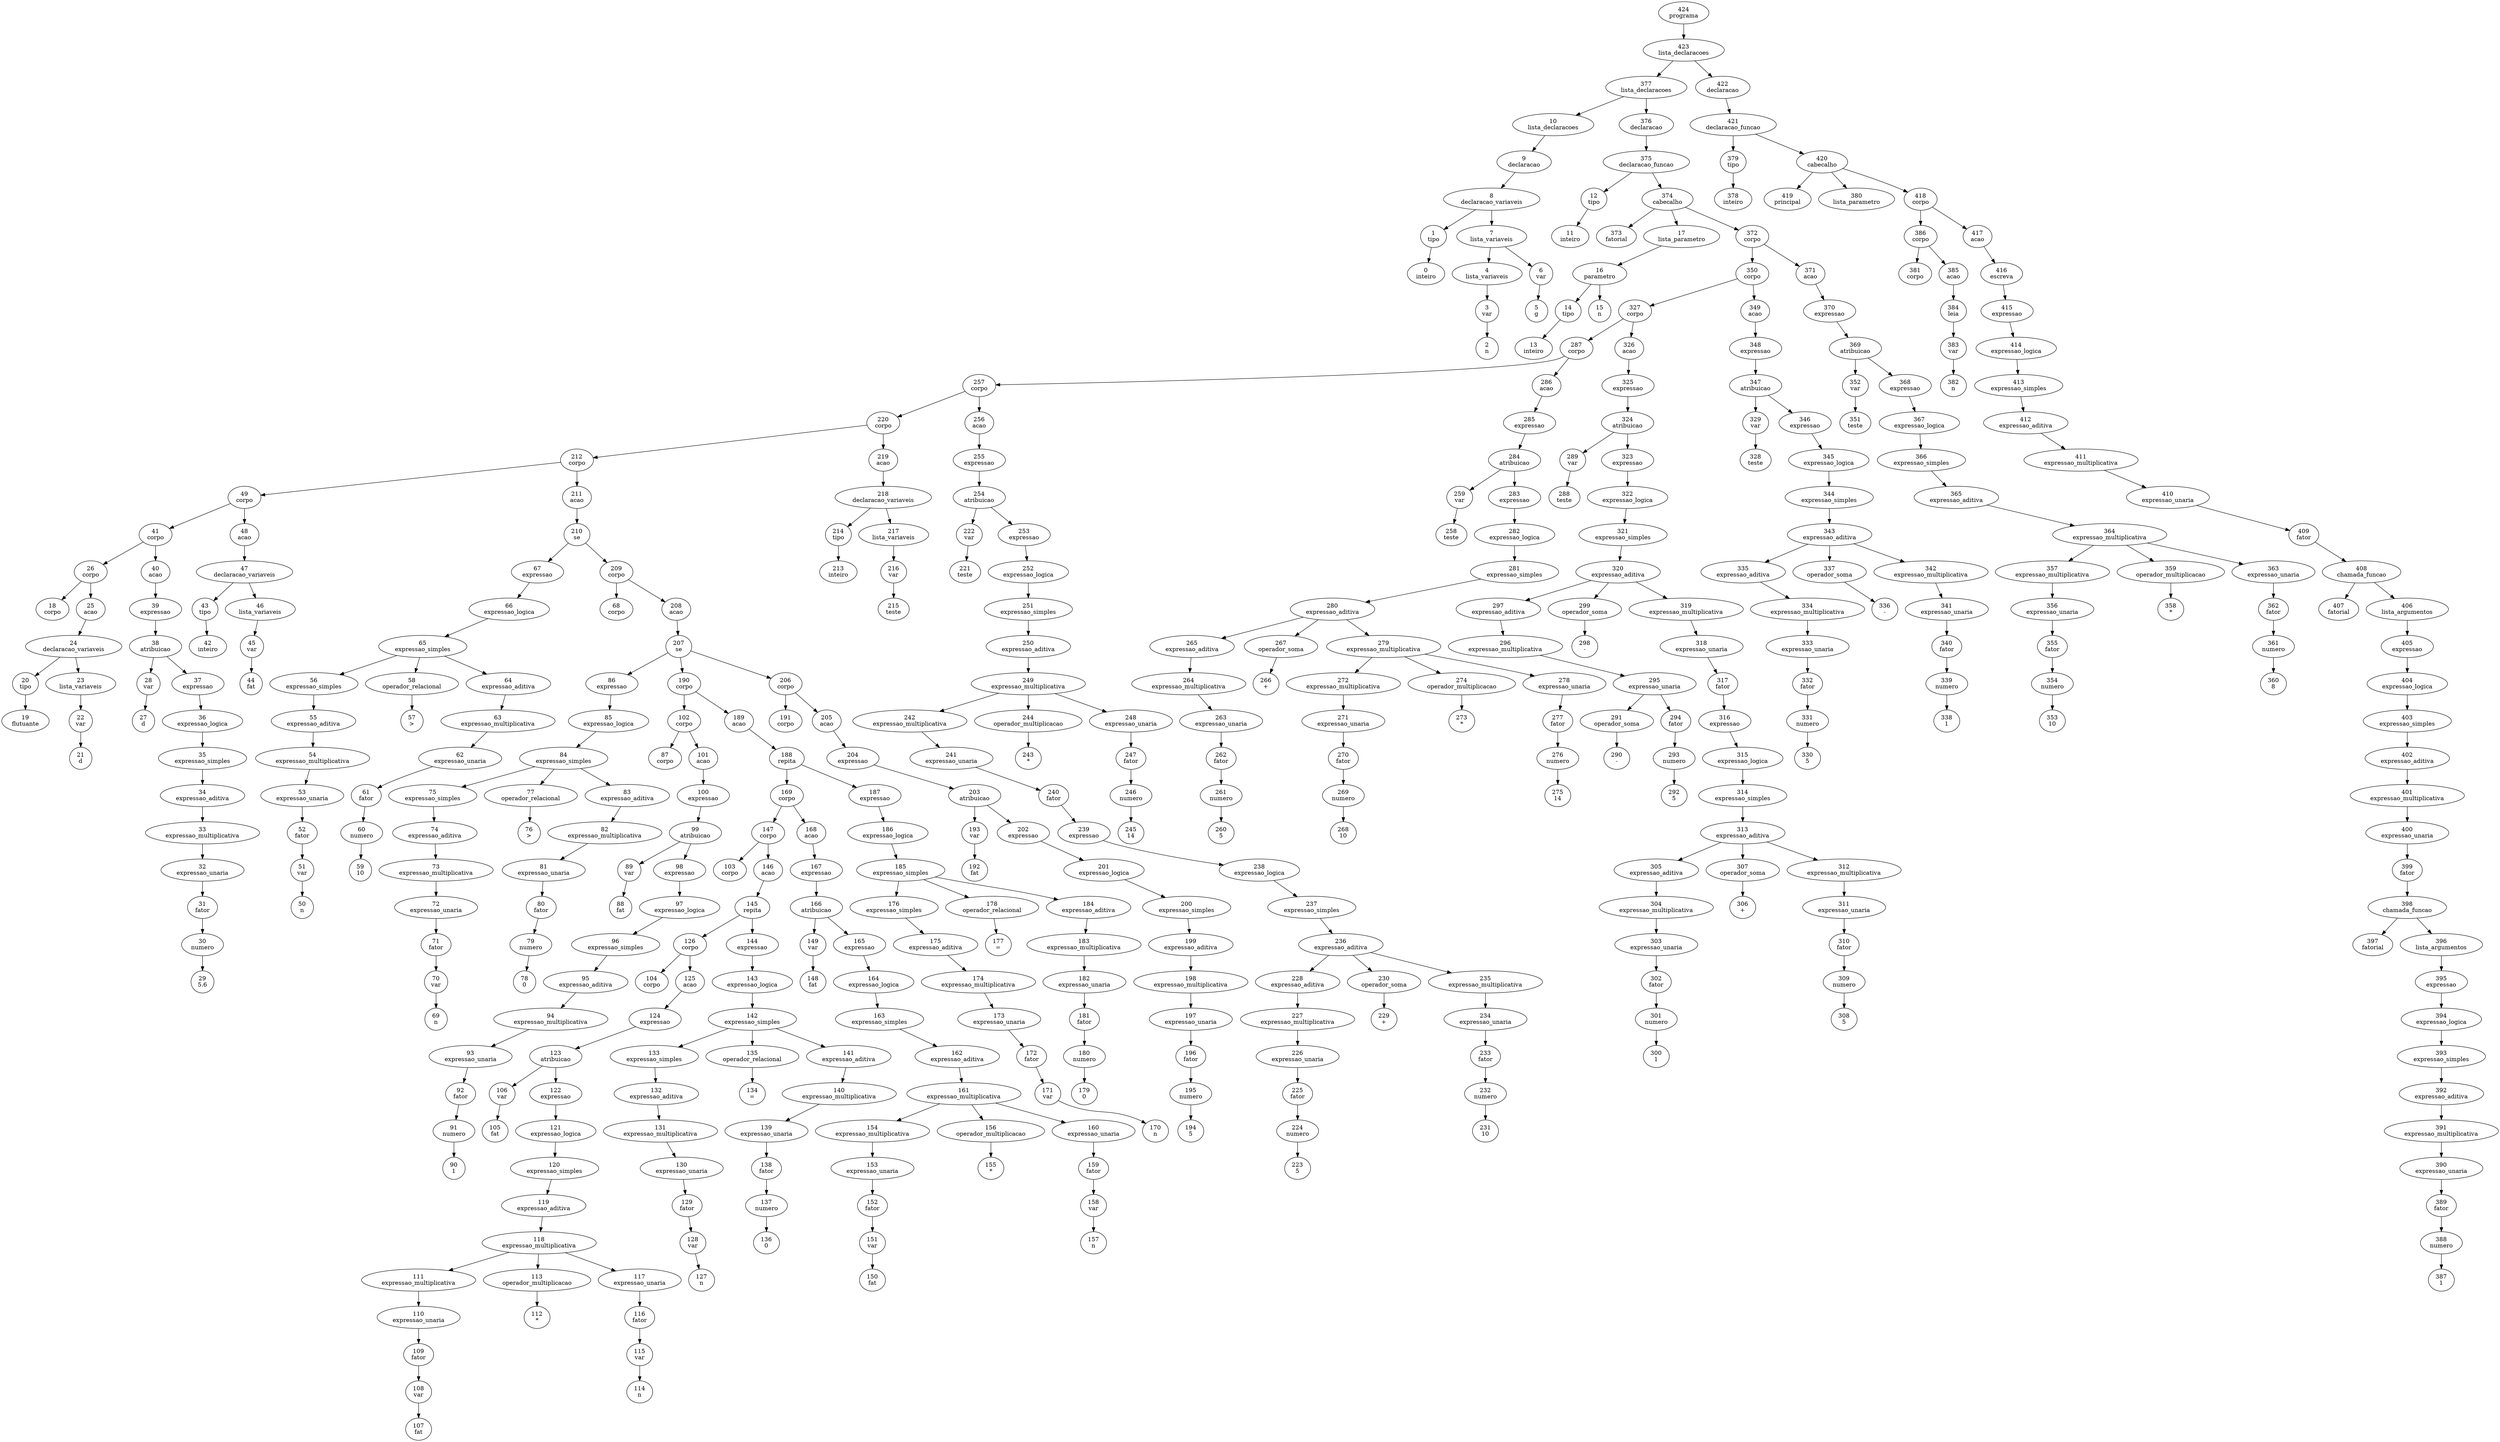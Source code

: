 // Análise sintática
digraph {
	"424
programa"
	"423
lista_declaracoes"
	"424
programa" -> "423
lista_declaracoes"
	"377
lista_declaracoes"
	"423
lista_declaracoes" -> "377
lista_declaracoes"
	"10
lista_declaracoes"
	"377
lista_declaracoes" -> "10
lista_declaracoes"
	"9
declaracao"
	"10
lista_declaracoes" -> "9
declaracao"
	"8
declaracao_variaveis"
	"9
declaracao" -> "8
declaracao_variaveis"
	"1
tipo"
	"8
declaracao_variaveis" -> "1
tipo"
	"0
inteiro"
	"1
tipo" -> "0
inteiro"
	"7
lista_variaveis"
	"8
declaracao_variaveis" -> "7
lista_variaveis"
	"4
lista_variaveis"
	"7
lista_variaveis" -> "4
lista_variaveis"
	"3
var"
	"4
lista_variaveis" -> "3
var"
	"2
n"
	"3
var" -> "2
n"
	"6
var"
	"7
lista_variaveis" -> "6
var"
	"5
g"
	"6
var" -> "5
g"
	"376
declaracao"
	"377
lista_declaracoes" -> "376
declaracao"
	"375
declaracao_funcao"
	"376
declaracao" -> "375
declaracao_funcao"
	"12
tipo"
	"375
declaracao_funcao" -> "12
tipo"
	"11
inteiro"
	"12
tipo" -> "11
inteiro"
	"374
cabecalho"
	"375
declaracao_funcao" -> "374
cabecalho"
	"373
fatorial"
	"374
cabecalho" -> "373
fatorial"
	"17
lista_parametro"
	"374
cabecalho" -> "17
lista_parametro"
	"16
parametro"
	"17
lista_parametro" -> "16
parametro"
	"14
tipo"
	"16
parametro" -> "14
tipo"
	"13
inteiro"
	"14
tipo" -> "13
inteiro"
	"15
n"
	"16
parametro" -> "15
n"
	"372
corpo"
	"374
cabecalho" -> "372
corpo"
	"350
corpo"
	"372
corpo" -> "350
corpo"
	"327
corpo"
	"350
corpo" -> "327
corpo"
	"287
corpo"
	"327
corpo" -> "287
corpo"
	"257
corpo"
	"287
corpo" -> "257
corpo"
	"220
corpo"
	"257
corpo" -> "220
corpo"
	"212
corpo"
	"220
corpo" -> "212
corpo"
	"49
corpo"
	"212
corpo" -> "49
corpo"
	"41
corpo"
	"49
corpo" -> "41
corpo"
	"26
corpo"
	"41
corpo" -> "26
corpo"
	"18
corpo"
	"26
corpo" -> "18
corpo"
	"25
acao"
	"26
corpo" -> "25
acao"
	"24
declaracao_variaveis"
	"25
acao" -> "24
declaracao_variaveis"
	"20
tipo"
	"24
declaracao_variaveis" -> "20
tipo"
	"19
flutuante"
	"20
tipo" -> "19
flutuante"
	"23
lista_variaveis"
	"24
declaracao_variaveis" -> "23
lista_variaveis"
	"22
var"
	"23
lista_variaveis" -> "22
var"
	"21
d"
	"22
var" -> "21
d"
	"40
acao"
	"41
corpo" -> "40
acao"
	"39
expressao"
	"40
acao" -> "39
expressao"
	"38
atribuicao"
	"39
expressao" -> "38
atribuicao"
	"28
var"
	"38
atribuicao" -> "28
var"
	"27
d"
	"28
var" -> "27
d"
	"37
expressao"
	"38
atribuicao" -> "37
expressao"
	"36
expressao_logica"
	"37
expressao" -> "36
expressao_logica"
	"35
expressao_simples"
	"36
expressao_logica" -> "35
expressao_simples"
	"34
expressao_aditiva"
	"35
expressao_simples" -> "34
expressao_aditiva"
	"33
expressao_multiplicativa"
	"34
expressao_aditiva" -> "33
expressao_multiplicativa"
	"32
expressao_unaria"
	"33
expressao_multiplicativa" -> "32
expressao_unaria"
	"31
fator"
	"32
expressao_unaria" -> "31
fator"
	"30
numero"
	"31
fator" -> "30
numero"
	"29
5.6"
	"30
numero" -> "29
5.6"
	"48
acao"
	"49
corpo" -> "48
acao"
	"47
declaracao_variaveis"
	"48
acao" -> "47
declaracao_variaveis"
	"43
tipo"
	"47
declaracao_variaveis" -> "43
tipo"
	"42
inteiro"
	"43
tipo" -> "42
inteiro"
	"46
lista_variaveis"
	"47
declaracao_variaveis" -> "46
lista_variaveis"
	"45
var"
	"46
lista_variaveis" -> "45
var"
	"44
fat"
	"45
var" -> "44
fat"
	"211
acao"
	"212
corpo" -> "211
acao"
	"210
se"
	"211
acao" -> "210
se"
	"67
expressao"
	"210
se" -> "67
expressao"
	"66
expressao_logica"
	"67
expressao" -> "66
expressao_logica"
	"65
expressao_simples"
	"66
expressao_logica" -> "65
expressao_simples"
	"56
expressao_simples"
	"65
expressao_simples" -> "56
expressao_simples"
	"55
expressao_aditiva"
	"56
expressao_simples" -> "55
expressao_aditiva"
	"54
expressao_multiplicativa"
	"55
expressao_aditiva" -> "54
expressao_multiplicativa"
	"53
expressao_unaria"
	"54
expressao_multiplicativa" -> "53
expressao_unaria"
	"52
fator"
	"53
expressao_unaria" -> "52
fator"
	"51
var"
	"52
fator" -> "51
var"
	"50
n"
	"51
var" -> "50
n"
	"58
operador_relacional"
	"65
expressao_simples" -> "58
operador_relacional"
	"57
>"
	"58
operador_relacional" -> "57
>"
	"64
expressao_aditiva"
	"65
expressao_simples" -> "64
expressao_aditiva"
	"63
expressao_multiplicativa"
	"64
expressao_aditiva" -> "63
expressao_multiplicativa"
	"62
expressao_unaria"
	"63
expressao_multiplicativa" -> "62
expressao_unaria"
	"61
fator"
	"62
expressao_unaria" -> "61
fator"
	"60
numero"
	"61
fator" -> "60
numero"
	"59
10"
	"60
numero" -> "59
10"
	"209
corpo"
	"210
se" -> "209
corpo"
	"68
corpo"
	"209
corpo" -> "68
corpo"
	"208
acao"
	"209
corpo" -> "208
acao"
	"207
se"
	"208
acao" -> "207
se"
	"86
expressao"
	"207
se" -> "86
expressao"
	"85
expressao_logica"
	"86
expressao" -> "85
expressao_logica"
	"84
expressao_simples"
	"85
expressao_logica" -> "84
expressao_simples"
	"75
expressao_simples"
	"84
expressao_simples" -> "75
expressao_simples"
	"74
expressao_aditiva"
	"75
expressao_simples" -> "74
expressao_aditiva"
	"73
expressao_multiplicativa"
	"74
expressao_aditiva" -> "73
expressao_multiplicativa"
	"72
expressao_unaria"
	"73
expressao_multiplicativa" -> "72
expressao_unaria"
	"71
fator"
	"72
expressao_unaria" -> "71
fator"
	"70
var"
	"71
fator" -> "70
var"
	"69
n"
	"70
var" -> "69
n"
	"77
operador_relacional"
	"84
expressao_simples" -> "77
operador_relacional"
	"76
>"
	"77
operador_relacional" -> "76
>"
	"83
expressao_aditiva"
	"84
expressao_simples" -> "83
expressao_aditiva"
	"82
expressao_multiplicativa"
	"83
expressao_aditiva" -> "82
expressao_multiplicativa"
	"81
expressao_unaria"
	"82
expressao_multiplicativa" -> "81
expressao_unaria"
	"80
fator"
	"81
expressao_unaria" -> "80
fator"
	"79
numero"
	"80
fator" -> "79
numero"
	"78
0"
	"79
numero" -> "78
0"
	"190
corpo"
	"207
se" -> "190
corpo"
	"102
corpo"
	"190
corpo" -> "102
corpo"
	"87
corpo"
	"102
corpo" -> "87
corpo"
	"101
acao"
	"102
corpo" -> "101
acao"
	"100
expressao"
	"101
acao" -> "100
expressao"
	"99
atribuicao"
	"100
expressao" -> "99
atribuicao"
	"89
var"
	"99
atribuicao" -> "89
var"
	"88
fat"
	"89
var" -> "88
fat"
	"98
expressao"
	"99
atribuicao" -> "98
expressao"
	"97
expressao_logica"
	"98
expressao" -> "97
expressao_logica"
	"96
expressao_simples"
	"97
expressao_logica" -> "96
expressao_simples"
	"95
expressao_aditiva"
	"96
expressao_simples" -> "95
expressao_aditiva"
	"94
expressao_multiplicativa"
	"95
expressao_aditiva" -> "94
expressao_multiplicativa"
	"93
expressao_unaria"
	"94
expressao_multiplicativa" -> "93
expressao_unaria"
	"92
fator"
	"93
expressao_unaria" -> "92
fator"
	"91
numero"
	"92
fator" -> "91
numero"
	"90
1"
	"91
numero" -> "90
1"
	"189
acao"
	"190
corpo" -> "189
acao"
	"188
repita"
	"189
acao" -> "188
repita"
	"169
corpo"
	"188
repita" -> "169
corpo"
	"147
corpo"
	"169
corpo" -> "147
corpo"
	"103
corpo"
	"147
corpo" -> "103
corpo"
	"146
acao"
	"147
corpo" -> "146
acao"
	"145
repita"
	"146
acao" -> "145
repita"
	"126
corpo"
	"145
repita" -> "126
corpo"
	"104
corpo"
	"126
corpo" -> "104
corpo"
	"125
acao"
	"126
corpo" -> "125
acao"
	"124
expressao"
	"125
acao" -> "124
expressao"
	"123
atribuicao"
	"124
expressao" -> "123
atribuicao"
	"106
var"
	"123
atribuicao" -> "106
var"
	"105
fat"
	"106
var" -> "105
fat"
	"122
expressao"
	"123
atribuicao" -> "122
expressao"
	"121
expressao_logica"
	"122
expressao" -> "121
expressao_logica"
	"120
expressao_simples"
	"121
expressao_logica" -> "120
expressao_simples"
	"119
expressao_aditiva"
	"120
expressao_simples" -> "119
expressao_aditiva"
	"118
expressao_multiplicativa"
	"119
expressao_aditiva" -> "118
expressao_multiplicativa"
	"111
expressao_multiplicativa"
	"118
expressao_multiplicativa" -> "111
expressao_multiplicativa"
	"110
expressao_unaria"
	"111
expressao_multiplicativa" -> "110
expressao_unaria"
	"109
fator"
	"110
expressao_unaria" -> "109
fator"
	"108
var"
	"109
fator" -> "108
var"
	"107
fat"
	"108
var" -> "107
fat"
	"113
operador_multiplicacao"
	"118
expressao_multiplicativa" -> "113
operador_multiplicacao"
	"112
*"
	"113
operador_multiplicacao" -> "112
*"
	"117
expressao_unaria"
	"118
expressao_multiplicativa" -> "117
expressao_unaria"
	"116
fator"
	"117
expressao_unaria" -> "116
fator"
	"115
var"
	"116
fator" -> "115
var"
	"114
n"
	"115
var" -> "114
n"
	"144
expressao"
	"145
repita" -> "144
expressao"
	"143
expressao_logica"
	"144
expressao" -> "143
expressao_logica"
	"142
expressao_simples"
	"143
expressao_logica" -> "142
expressao_simples"
	"133
expressao_simples"
	"142
expressao_simples" -> "133
expressao_simples"
	"132
expressao_aditiva"
	"133
expressao_simples" -> "132
expressao_aditiva"
	"131
expressao_multiplicativa"
	"132
expressao_aditiva" -> "131
expressao_multiplicativa"
	"130
expressao_unaria"
	"131
expressao_multiplicativa" -> "130
expressao_unaria"
	"129
fator"
	"130
expressao_unaria" -> "129
fator"
	"128
var"
	"129
fator" -> "128
var"
	"127
n"
	"128
var" -> "127
n"
	"135
operador_relacional"
	"142
expressao_simples" -> "135
operador_relacional"
	"134
="
	"135
operador_relacional" -> "134
="
	"141
expressao_aditiva"
	"142
expressao_simples" -> "141
expressao_aditiva"
	"140
expressao_multiplicativa"
	"141
expressao_aditiva" -> "140
expressao_multiplicativa"
	"139
expressao_unaria"
	"140
expressao_multiplicativa" -> "139
expressao_unaria"
	"138
fator"
	"139
expressao_unaria" -> "138
fator"
	"137
numero"
	"138
fator" -> "137
numero"
	"136
0"
	"137
numero" -> "136
0"
	"168
acao"
	"169
corpo" -> "168
acao"
	"167
expressao"
	"168
acao" -> "167
expressao"
	"166
atribuicao"
	"167
expressao" -> "166
atribuicao"
	"149
var"
	"166
atribuicao" -> "149
var"
	"148
fat"
	"149
var" -> "148
fat"
	"165
expressao"
	"166
atribuicao" -> "165
expressao"
	"164
expressao_logica"
	"165
expressao" -> "164
expressao_logica"
	"163
expressao_simples"
	"164
expressao_logica" -> "163
expressao_simples"
	"162
expressao_aditiva"
	"163
expressao_simples" -> "162
expressao_aditiva"
	"161
expressao_multiplicativa"
	"162
expressao_aditiva" -> "161
expressao_multiplicativa"
	"154
expressao_multiplicativa"
	"161
expressao_multiplicativa" -> "154
expressao_multiplicativa"
	"153
expressao_unaria"
	"154
expressao_multiplicativa" -> "153
expressao_unaria"
	"152
fator"
	"153
expressao_unaria" -> "152
fator"
	"151
var"
	"152
fator" -> "151
var"
	"150
fat"
	"151
var" -> "150
fat"
	"156
operador_multiplicacao"
	"161
expressao_multiplicativa" -> "156
operador_multiplicacao"
	"155
*"
	"156
operador_multiplicacao" -> "155
*"
	"160
expressao_unaria"
	"161
expressao_multiplicativa" -> "160
expressao_unaria"
	"159
fator"
	"160
expressao_unaria" -> "159
fator"
	"158
var"
	"159
fator" -> "158
var"
	"157
n"
	"158
var" -> "157
n"
	"187
expressao"
	"188
repita" -> "187
expressao"
	"186
expressao_logica"
	"187
expressao" -> "186
expressao_logica"
	"185
expressao_simples"
	"186
expressao_logica" -> "185
expressao_simples"
	"176
expressao_simples"
	"185
expressao_simples" -> "176
expressao_simples"
	"175
expressao_aditiva"
	"176
expressao_simples" -> "175
expressao_aditiva"
	"174
expressao_multiplicativa"
	"175
expressao_aditiva" -> "174
expressao_multiplicativa"
	"173
expressao_unaria"
	"174
expressao_multiplicativa" -> "173
expressao_unaria"
	"172
fator"
	"173
expressao_unaria" -> "172
fator"
	"171
var"
	"172
fator" -> "171
var"
	"170
n"
	"171
var" -> "170
n"
	"178
operador_relacional"
	"185
expressao_simples" -> "178
operador_relacional"
	"177
="
	"178
operador_relacional" -> "177
="
	"184
expressao_aditiva"
	"185
expressao_simples" -> "184
expressao_aditiva"
	"183
expressao_multiplicativa"
	"184
expressao_aditiva" -> "183
expressao_multiplicativa"
	"182
expressao_unaria"
	"183
expressao_multiplicativa" -> "182
expressao_unaria"
	"181
fator"
	"182
expressao_unaria" -> "181
fator"
	"180
numero"
	"181
fator" -> "180
numero"
	"179
0"
	"180
numero" -> "179
0"
	"206
corpo"
	"207
se" -> "206
corpo"
	"191
corpo"
	"206
corpo" -> "191
corpo"
	"205
acao"
	"206
corpo" -> "205
acao"
	"204
expressao"
	"205
acao" -> "204
expressao"
	"203
atribuicao"
	"204
expressao" -> "203
atribuicao"
	"193
var"
	"203
atribuicao" -> "193
var"
	"192
fat"
	"193
var" -> "192
fat"
	"202
expressao"
	"203
atribuicao" -> "202
expressao"
	"201
expressao_logica"
	"202
expressao" -> "201
expressao_logica"
	"200
expressao_simples"
	"201
expressao_logica" -> "200
expressao_simples"
	"199
expressao_aditiva"
	"200
expressao_simples" -> "199
expressao_aditiva"
	"198
expressao_multiplicativa"
	"199
expressao_aditiva" -> "198
expressao_multiplicativa"
	"197
expressao_unaria"
	"198
expressao_multiplicativa" -> "197
expressao_unaria"
	"196
fator"
	"197
expressao_unaria" -> "196
fator"
	"195
numero"
	"196
fator" -> "195
numero"
	"194
5"
	"195
numero" -> "194
5"
	"219
acao"
	"220
corpo" -> "219
acao"
	"218
declaracao_variaveis"
	"219
acao" -> "218
declaracao_variaveis"
	"214
tipo"
	"218
declaracao_variaveis" -> "214
tipo"
	"213
inteiro"
	"214
tipo" -> "213
inteiro"
	"217
lista_variaveis"
	"218
declaracao_variaveis" -> "217
lista_variaveis"
	"216
var"
	"217
lista_variaveis" -> "216
var"
	"215
teste"
	"216
var" -> "215
teste"
	"256
acao"
	"257
corpo" -> "256
acao"
	"255
expressao"
	"256
acao" -> "255
expressao"
	"254
atribuicao"
	"255
expressao" -> "254
atribuicao"
	"222
var"
	"254
atribuicao" -> "222
var"
	"221
teste"
	"222
var" -> "221
teste"
	"253
expressao"
	"254
atribuicao" -> "253
expressao"
	"252
expressao_logica"
	"253
expressao" -> "252
expressao_logica"
	"251
expressao_simples"
	"252
expressao_logica" -> "251
expressao_simples"
	"250
expressao_aditiva"
	"251
expressao_simples" -> "250
expressao_aditiva"
	"249
expressao_multiplicativa"
	"250
expressao_aditiva" -> "249
expressao_multiplicativa"
	"242
expressao_multiplicativa"
	"249
expressao_multiplicativa" -> "242
expressao_multiplicativa"
	"241
expressao_unaria"
	"242
expressao_multiplicativa" -> "241
expressao_unaria"
	"240
fator"
	"241
expressao_unaria" -> "240
fator"
	"239
expressao"
	"240
fator" -> "239
expressao"
	"238
expressao_logica"
	"239
expressao" -> "238
expressao_logica"
	"237
expressao_simples"
	"238
expressao_logica" -> "237
expressao_simples"
	"236
expressao_aditiva"
	"237
expressao_simples" -> "236
expressao_aditiva"
	"228
expressao_aditiva"
	"236
expressao_aditiva" -> "228
expressao_aditiva"
	"227
expressao_multiplicativa"
	"228
expressao_aditiva" -> "227
expressao_multiplicativa"
	"226
expressao_unaria"
	"227
expressao_multiplicativa" -> "226
expressao_unaria"
	"225
fator"
	"226
expressao_unaria" -> "225
fator"
	"224
numero"
	"225
fator" -> "224
numero"
	"223
5"
	"224
numero" -> "223
5"
	"230
operador_soma"
	"236
expressao_aditiva" -> "230
operador_soma"
	"229
+"
	"230
operador_soma" -> "229
+"
	"235
expressao_multiplicativa"
	"236
expressao_aditiva" -> "235
expressao_multiplicativa"
	"234
expressao_unaria"
	"235
expressao_multiplicativa" -> "234
expressao_unaria"
	"233
fator"
	"234
expressao_unaria" -> "233
fator"
	"232
numero"
	"233
fator" -> "232
numero"
	"231
10"
	"232
numero" -> "231
10"
	"244
operador_multiplicacao"
	"249
expressao_multiplicativa" -> "244
operador_multiplicacao"
	"243
*"
	"244
operador_multiplicacao" -> "243
*"
	"248
expressao_unaria"
	"249
expressao_multiplicativa" -> "248
expressao_unaria"
	"247
fator"
	"248
expressao_unaria" -> "247
fator"
	"246
numero"
	"247
fator" -> "246
numero"
	"245
14"
	"246
numero" -> "245
14"
	"286
acao"
	"287
corpo" -> "286
acao"
	"285
expressao"
	"286
acao" -> "285
expressao"
	"284
atribuicao"
	"285
expressao" -> "284
atribuicao"
	"259
var"
	"284
atribuicao" -> "259
var"
	"258
teste"
	"259
var" -> "258
teste"
	"283
expressao"
	"284
atribuicao" -> "283
expressao"
	"282
expressao_logica"
	"283
expressao" -> "282
expressao_logica"
	"281
expressao_simples"
	"282
expressao_logica" -> "281
expressao_simples"
	"280
expressao_aditiva"
	"281
expressao_simples" -> "280
expressao_aditiva"
	"265
expressao_aditiva"
	"280
expressao_aditiva" -> "265
expressao_aditiva"
	"264
expressao_multiplicativa"
	"265
expressao_aditiva" -> "264
expressao_multiplicativa"
	"263
expressao_unaria"
	"264
expressao_multiplicativa" -> "263
expressao_unaria"
	"262
fator"
	"263
expressao_unaria" -> "262
fator"
	"261
numero"
	"262
fator" -> "261
numero"
	"260
5"
	"261
numero" -> "260
5"
	"267
operador_soma"
	"280
expressao_aditiva" -> "267
operador_soma"
	"266
+"
	"267
operador_soma" -> "266
+"
	"279
expressao_multiplicativa"
	"280
expressao_aditiva" -> "279
expressao_multiplicativa"
	"272
expressao_multiplicativa"
	"279
expressao_multiplicativa" -> "272
expressao_multiplicativa"
	"271
expressao_unaria"
	"272
expressao_multiplicativa" -> "271
expressao_unaria"
	"270
fator"
	"271
expressao_unaria" -> "270
fator"
	"269
numero"
	"270
fator" -> "269
numero"
	"268
10"
	"269
numero" -> "268
10"
	"274
operador_multiplicacao"
	"279
expressao_multiplicativa" -> "274
operador_multiplicacao"
	"273
*"
	"274
operador_multiplicacao" -> "273
*"
	"278
expressao_unaria"
	"279
expressao_multiplicativa" -> "278
expressao_unaria"
	"277
fator"
	"278
expressao_unaria" -> "277
fator"
	"276
numero"
	"277
fator" -> "276
numero"
	"275
14"
	"276
numero" -> "275
14"
	"326
acao"
	"327
corpo" -> "326
acao"
	"325
expressao"
	"326
acao" -> "325
expressao"
	"324
atribuicao"
	"325
expressao" -> "324
atribuicao"
	"289
var"
	"324
atribuicao" -> "289
var"
	"288
teste"
	"289
var" -> "288
teste"
	"323
expressao"
	"324
atribuicao" -> "323
expressao"
	"322
expressao_logica"
	"323
expressao" -> "322
expressao_logica"
	"321
expressao_simples"
	"322
expressao_logica" -> "321
expressao_simples"
	"320
expressao_aditiva"
	"321
expressao_simples" -> "320
expressao_aditiva"
	"297
expressao_aditiva"
	"320
expressao_aditiva" -> "297
expressao_aditiva"
	"296
expressao_multiplicativa"
	"297
expressao_aditiva" -> "296
expressao_multiplicativa"
	"295
expressao_unaria"
	"296
expressao_multiplicativa" -> "295
expressao_unaria"
	"291
operador_soma"
	"295
expressao_unaria" -> "291
operador_soma"
	"290
-"
	"291
operador_soma" -> "290
-"
	"294
fator"
	"295
expressao_unaria" -> "294
fator"
	"293
numero"
	"294
fator" -> "293
numero"
	"292
5"
	"293
numero" -> "292
5"
	"299
operador_soma"
	"320
expressao_aditiva" -> "299
operador_soma"
	"298
-"
	"299
operador_soma" -> "298
-"
	"319
expressao_multiplicativa"
	"320
expressao_aditiva" -> "319
expressao_multiplicativa"
	"318
expressao_unaria"
	"319
expressao_multiplicativa" -> "318
expressao_unaria"
	"317
fator"
	"318
expressao_unaria" -> "317
fator"
	"316
expressao"
	"317
fator" -> "316
expressao"
	"315
expressao_logica"
	"316
expressao" -> "315
expressao_logica"
	"314
expressao_simples"
	"315
expressao_logica" -> "314
expressao_simples"
	"313
expressao_aditiva"
	"314
expressao_simples" -> "313
expressao_aditiva"
	"305
expressao_aditiva"
	"313
expressao_aditiva" -> "305
expressao_aditiva"
	"304
expressao_multiplicativa"
	"305
expressao_aditiva" -> "304
expressao_multiplicativa"
	"303
expressao_unaria"
	"304
expressao_multiplicativa" -> "303
expressao_unaria"
	"302
fator"
	"303
expressao_unaria" -> "302
fator"
	"301
numero"
	"302
fator" -> "301
numero"
	"300
1"
	"301
numero" -> "300
1"
	"307
operador_soma"
	"313
expressao_aditiva" -> "307
operador_soma"
	"306
+"
	"307
operador_soma" -> "306
+"
	"312
expressao_multiplicativa"
	"313
expressao_aditiva" -> "312
expressao_multiplicativa"
	"311
expressao_unaria"
	"312
expressao_multiplicativa" -> "311
expressao_unaria"
	"310
fator"
	"311
expressao_unaria" -> "310
fator"
	"309
numero"
	"310
fator" -> "309
numero"
	"308
5"
	"309
numero" -> "308
5"
	"349
acao"
	"350
corpo" -> "349
acao"
	"348
expressao"
	"349
acao" -> "348
expressao"
	"347
atribuicao"
	"348
expressao" -> "347
atribuicao"
	"329
var"
	"347
atribuicao" -> "329
var"
	"328
teste"
	"329
var" -> "328
teste"
	"346
expressao"
	"347
atribuicao" -> "346
expressao"
	"345
expressao_logica"
	"346
expressao" -> "345
expressao_logica"
	"344
expressao_simples"
	"345
expressao_logica" -> "344
expressao_simples"
	"343
expressao_aditiva"
	"344
expressao_simples" -> "343
expressao_aditiva"
	"335
expressao_aditiva"
	"343
expressao_aditiva" -> "335
expressao_aditiva"
	"334
expressao_multiplicativa"
	"335
expressao_aditiva" -> "334
expressao_multiplicativa"
	"333
expressao_unaria"
	"334
expressao_multiplicativa" -> "333
expressao_unaria"
	"332
fator"
	"333
expressao_unaria" -> "332
fator"
	"331
numero"
	"332
fator" -> "331
numero"
	"330
5"
	"331
numero" -> "330
5"
	"337
operador_soma"
	"343
expressao_aditiva" -> "337
operador_soma"
	"336
-"
	"337
operador_soma" -> "336
-"
	"342
expressao_multiplicativa"
	"343
expressao_aditiva" -> "342
expressao_multiplicativa"
	"341
expressao_unaria"
	"342
expressao_multiplicativa" -> "341
expressao_unaria"
	"340
fator"
	"341
expressao_unaria" -> "340
fator"
	"339
numero"
	"340
fator" -> "339
numero"
	"338
1"
	"339
numero" -> "338
1"
	"371
acao"
	"372
corpo" -> "371
acao"
	"370
expressao"
	"371
acao" -> "370
expressao"
	"369
atribuicao"
	"370
expressao" -> "369
atribuicao"
	"352
var"
	"369
atribuicao" -> "352
var"
	"351
teste"
	"352
var" -> "351
teste"
	"368
expressao"
	"369
atribuicao" -> "368
expressao"
	"367
expressao_logica"
	"368
expressao" -> "367
expressao_logica"
	"366
expressao_simples"
	"367
expressao_logica" -> "366
expressao_simples"
	"365
expressao_aditiva"
	"366
expressao_simples" -> "365
expressao_aditiva"
	"364
expressao_multiplicativa"
	"365
expressao_aditiva" -> "364
expressao_multiplicativa"
	"357
expressao_multiplicativa"
	"364
expressao_multiplicativa" -> "357
expressao_multiplicativa"
	"356
expressao_unaria"
	"357
expressao_multiplicativa" -> "356
expressao_unaria"
	"355
fator"
	"356
expressao_unaria" -> "355
fator"
	"354
numero"
	"355
fator" -> "354
numero"
	"353
10"
	"354
numero" -> "353
10"
	"359
operador_multiplicacao"
	"364
expressao_multiplicativa" -> "359
operador_multiplicacao"
	"358
*"
	"359
operador_multiplicacao" -> "358
*"
	"363
expressao_unaria"
	"364
expressao_multiplicativa" -> "363
expressao_unaria"
	"362
fator"
	"363
expressao_unaria" -> "362
fator"
	"361
numero"
	"362
fator" -> "361
numero"
	"360
8"
	"361
numero" -> "360
8"
	"422
declaracao"
	"423
lista_declaracoes" -> "422
declaracao"
	"421
declaracao_funcao"
	"422
declaracao" -> "421
declaracao_funcao"
	"379
tipo"
	"421
declaracao_funcao" -> "379
tipo"
	"378
inteiro"
	"379
tipo" -> "378
inteiro"
	"420
cabecalho"
	"421
declaracao_funcao" -> "420
cabecalho"
	"419
principal"
	"420
cabecalho" -> "419
principal"
	"380
lista_parametro"
	"420
cabecalho" -> "380
lista_parametro"
	"418
corpo"
	"420
cabecalho" -> "418
corpo"
	"386
corpo"
	"418
corpo" -> "386
corpo"
	"381
corpo"
	"386
corpo" -> "381
corpo"
	"385
acao"
	"386
corpo" -> "385
acao"
	"384
leia"
	"385
acao" -> "384
leia"
	"383
var"
	"384
leia" -> "383
var"
	"382
n"
	"383
var" -> "382
n"
	"417
acao"
	"418
corpo" -> "417
acao"
	"416
escreva"
	"417
acao" -> "416
escreva"
	"415
expressao"
	"416
escreva" -> "415
expressao"
	"414
expressao_logica"
	"415
expressao" -> "414
expressao_logica"
	"413
expressao_simples"
	"414
expressao_logica" -> "413
expressao_simples"
	"412
expressao_aditiva"
	"413
expressao_simples" -> "412
expressao_aditiva"
	"411
expressao_multiplicativa"
	"412
expressao_aditiva" -> "411
expressao_multiplicativa"
	"410
expressao_unaria"
	"411
expressao_multiplicativa" -> "410
expressao_unaria"
	"409
fator"
	"410
expressao_unaria" -> "409
fator"
	"408
chamada_funcao"
	"409
fator" -> "408
chamada_funcao"
	"407
fatorial"
	"408
chamada_funcao" -> "407
fatorial"
	"406
lista_argumentos"
	"408
chamada_funcao" -> "406
lista_argumentos"
	"405
expressao"
	"406
lista_argumentos" -> "405
expressao"
	"404
expressao_logica"
	"405
expressao" -> "404
expressao_logica"
	"403
expressao_simples"
	"404
expressao_logica" -> "403
expressao_simples"
	"402
expressao_aditiva"
	"403
expressao_simples" -> "402
expressao_aditiva"
	"401
expressao_multiplicativa"
	"402
expressao_aditiva" -> "401
expressao_multiplicativa"
	"400
expressao_unaria"
	"401
expressao_multiplicativa" -> "400
expressao_unaria"
	"399
fator"
	"400
expressao_unaria" -> "399
fator"
	"398
chamada_funcao"
	"399
fator" -> "398
chamada_funcao"
	"397
fatorial"
	"398
chamada_funcao" -> "397
fatorial"
	"396
lista_argumentos"
	"398
chamada_funcao" -> "396
lista_argumentos"
	"395
expressao"
	"396
lista_argumentos" -> "395
expressao"
	"394
expressao_logica"
	"395
expressao" -> "394
expressao_logica"
	"393
expressao_simples"
	"394
expressao_logica" -> "393
expressao_simples"
	"392
expressao_aditiva"
	"393
expressao_simples" -> "392
expressao_aditiva"
	"391
expressao_multiplicativa"
	"392
expressao_aditiva" -> "391
expressao_multiplicativa"
	"390
expressao_unaria"
	"391
expressao_multiplicativa" -> "390
expressao_unaria"
	"389
fator"
	"390
expressao_unaria" -> "389
fator"
	"388
numero"
	"389
fator" -> "388
numero"
	"387
1"
	"388
numero" -> "387
1"
}
